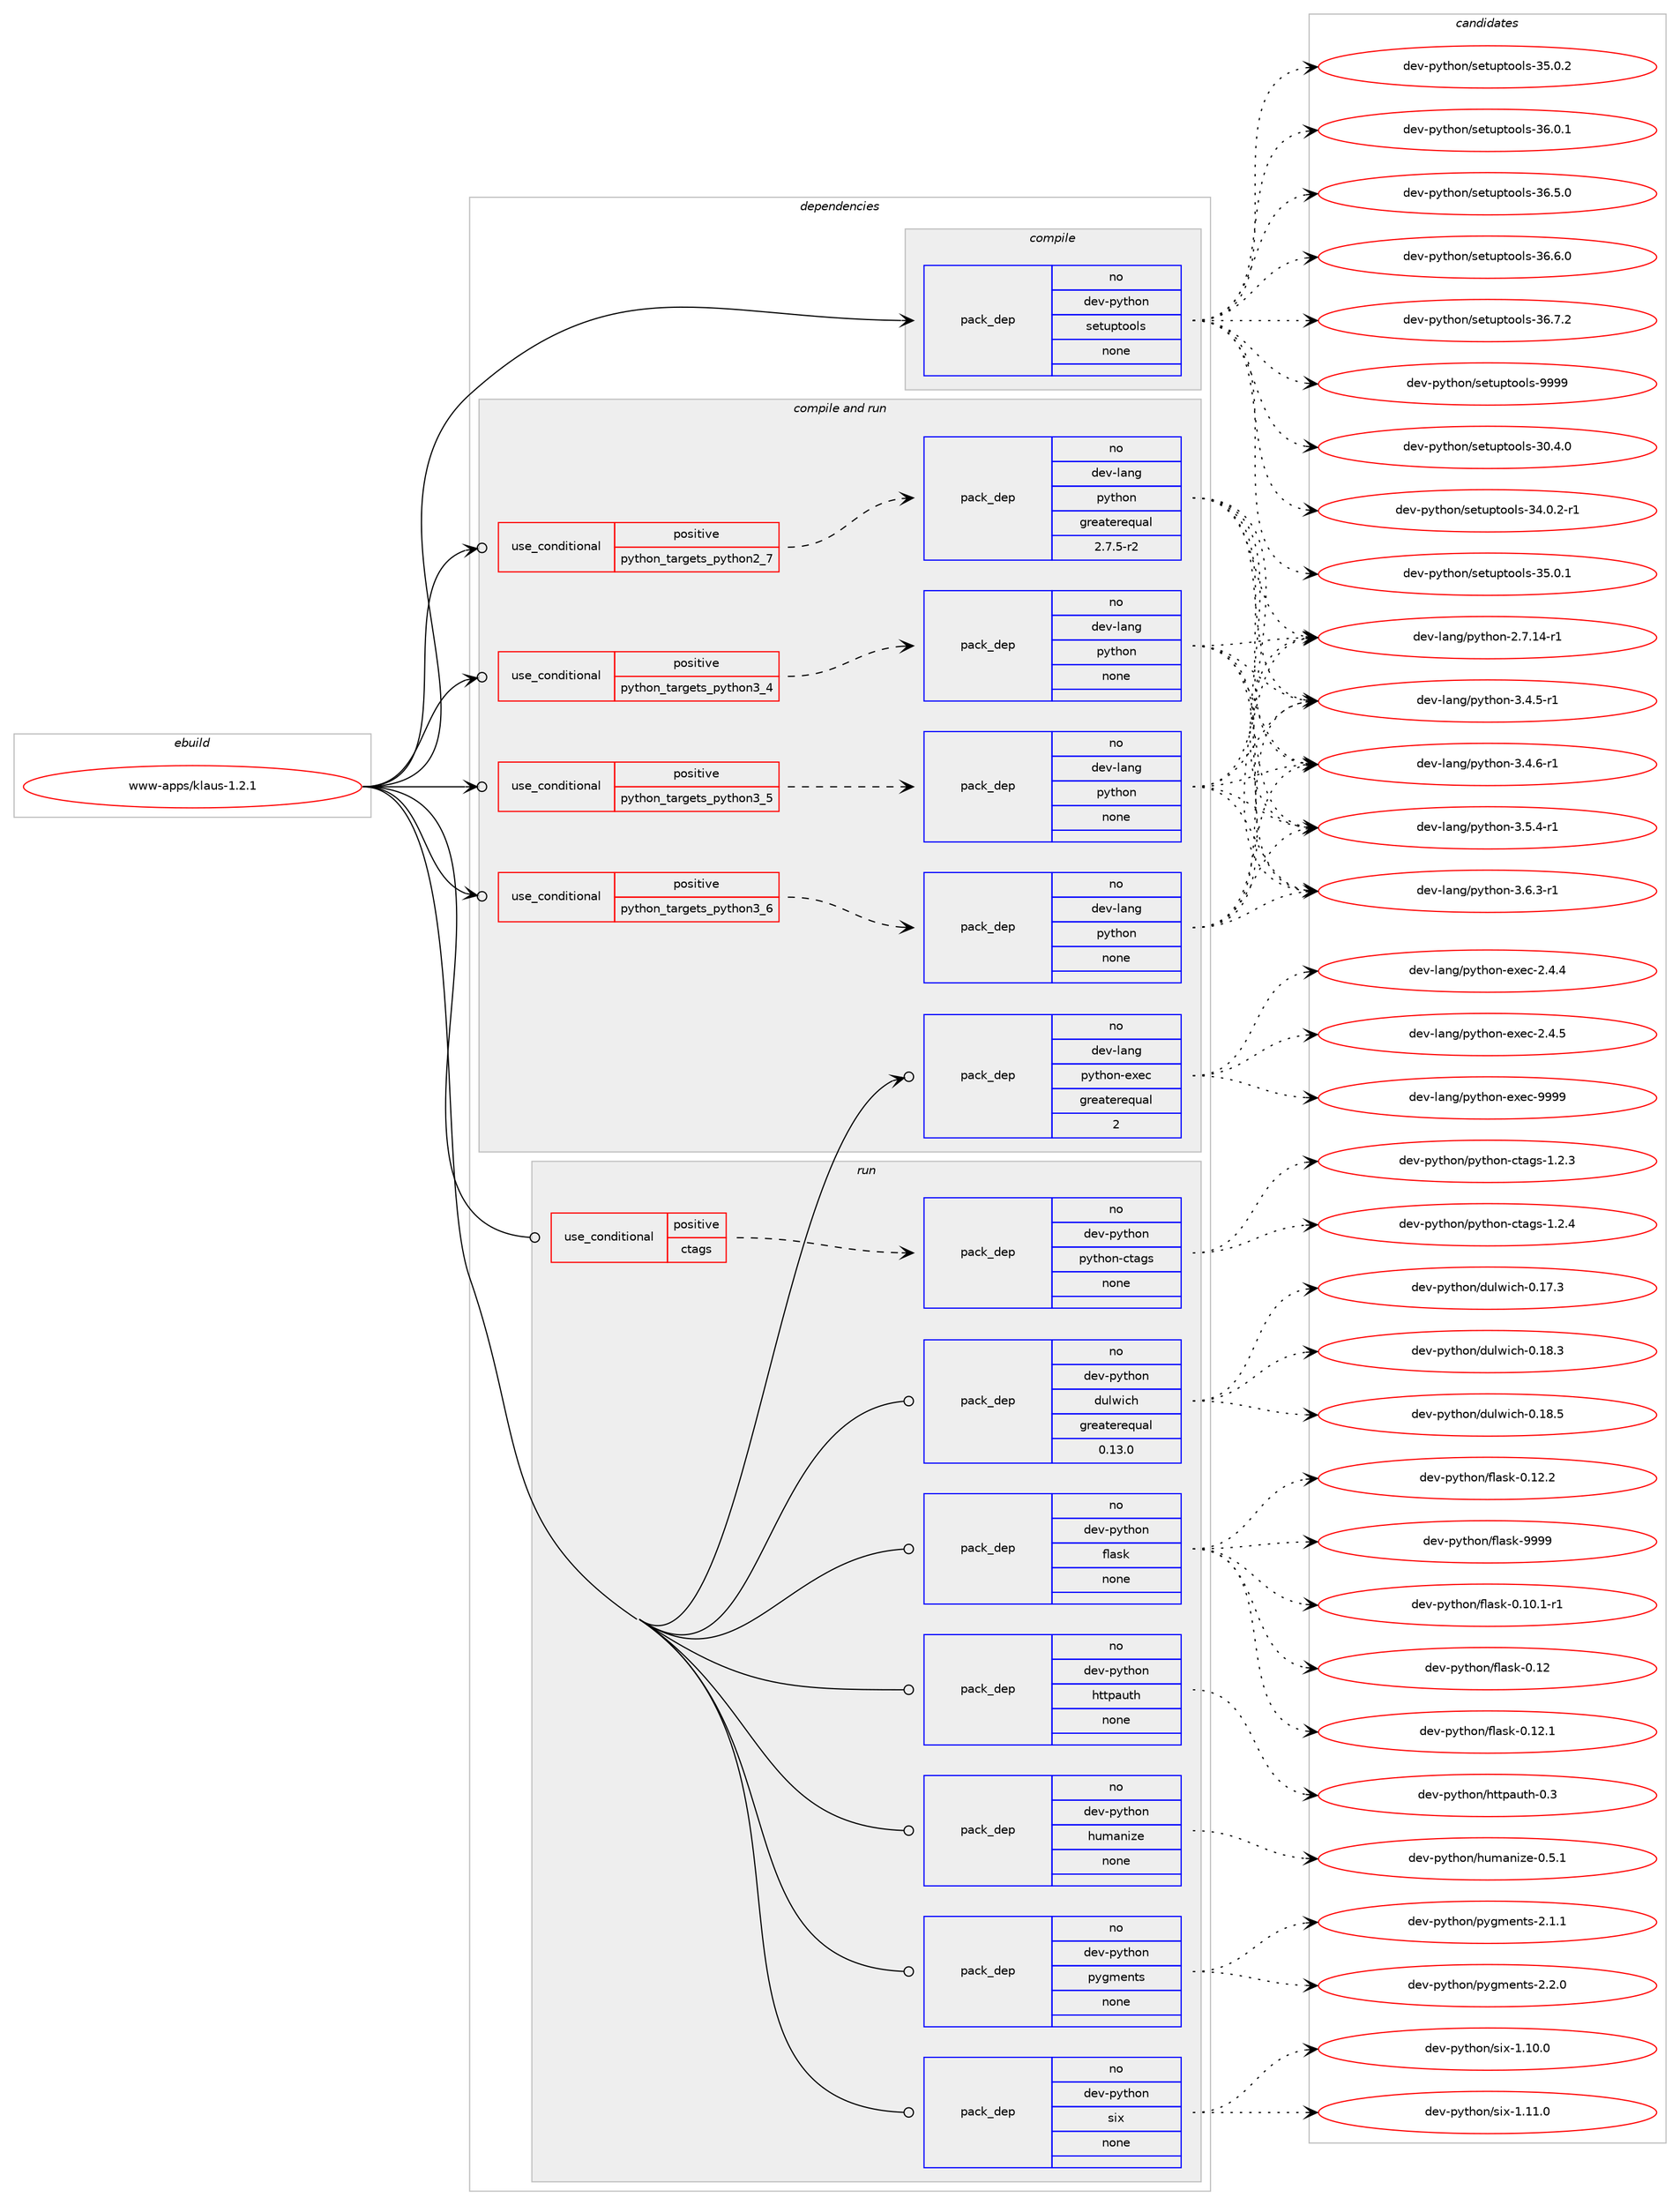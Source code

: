 digraph prolog {

# *************
# Graph options
# *************

newrank=true;
concentrate=true;
compound=true;
graph [rankdir=LR,fontname=Helvetica,fontsize=10,ranksep=1.5];#, ranksep=2.5, nodesep=0.2];
edge  [arrowhead=vee];
node  [fontname=Helvetica,fontsize=10];

# **********
# The ebuild
# **********

subgraph cluster_leftcol {
color=gray;
rank=same;
label=<<i>ebuild</i>>;
id [label="www-apps/klaus-1.2.1", color=red, width=4, href="../www-apps/klaus-1.2.1.svg"];
}

# ****************
# The dependencies
# ****************

subgraph cluster_midcol {
color=gray;
label=<<i>dependencies</i>>;
subgraph cluster_compile {
fillcolor="#eeeeee";
style=filled;
label=<<i>compile</i>>;
subgraph pack4436 {
dependency5068 [label=<<TABLE BORDER="0" CELLBORDER="1" CELLSPACING="0" CELLPADDING="4" WIDTH="220"><TR><TD ROWSPAN="6" CELLPADDING="30">pack_dep</TD></TR><TR><TD WIDTH="110">no</TD></TR><TR><TD>dev-python</TD></TR><TR><TD>setuptools</TD></TR><TR><TD>none</TD></TR><TR><TD></TD></TR></TABLE>>, shape=none, color=blue];
}
id:e -> dependency5068:w [weight=20,style="solid",arrowhead="vee"];
}
subgraph cluster_compileandrun {
fillcolor="#eeeeee";
style=filled;
label=<<i>compile and run</i>>;
subgraph cond548 {
dependency5069 [label=<<TABLE BORDER="0" CELLBORDER="1" CELLSPACING="0" CELLPADDING="4"><TR><TD ROWSPAN="3" CELLPADDING="10">use_conditional</TD></TR><TR><TD>positive</TD></TR><TR><TD>python_targets_python2_7</TD></TR></TABLE>>, shape=none, color=red];
subgraph pack4437 {
dependency5070 [label=<<TABLE BORDER="0" CELLBORDER="1" CELLSPACING="0" CELLPADDING="4" WIDTH="220"><TR><TD ROWSPAN="6" CELLPADDING="30">pack_dep</TD></TR><TR><TD WIDTH="110">no</TD></TR><TR><TD>dev-lang</TD></TR><TR><TD>python</TD></TR><TR><TD>greaterequal</TD></TR><TR><TD>2.7.5-r2</TD></TR></TABLE>>, shape=none, color=blue];
}
dependency5069:e -> dependency5070:w [weight=20,style="dashed",arrowhead="vee"];
}
id:e -> dependency5069:w [weight=20,style="solid",arrowhead="odotvee"];
subgraph cond549 {
dependency5071 [label=<<TABLE BORDER="0" CELLBORDER="1" CELLSPACING="0" CELLPADDING="4"><TR><TD ROWSPAN="3" CELLPADDING="10">use_conditional</TD></TR><TR><TD>positive</TD></TR><TR><TD>python_targets_python3_4</TD></TR></TABLE>>, shape=none, color=red];
subgraph pack4438 {
dependency5072 [label=<<TABLE BORDER="0" CELLBORDER="1" CELLSPACING="0" CELLPADDING="4" WIDTH="220"><TR><TD ROWSPAN="6" CELLPADDING="30">pack_dep</TD></TR><TR><TD WIDTH="110">no</TD></TR><TR><TD>dev-lang</TD></TR><TR><TD>python</TD></TR><TR><TD>none</TD></TR><TR><TD></TD></TR></TABLE>>, shape=none, color=blue];
}
dependency5071:e -> dependency5072:w [weight=20,style="dashed",arrowhead="vee"];
}
id:e -> dependency5071:w [weight=20,style="solid",arrowhead="odotvee"];
subgraph cond550 {
dependency5073 [label=<<TABLE BORDER="0" CELLBORDER="1" CELLSPACING="0" CELLPADDING="4"><TR><TD ROWSPAN="3" CELLPADDING="10">use_conditional</TD></TR><TR><TD>positive</TD></TR><TR><TD>python_targets_python3_5</TD></TR></TABLE>>, shape=none, color=red];
subgraph pack4439 {
dependency5074 [label=<<TABLE BORDER="0" CELLBORDER="1" CELLSPACING="0" CELLPADDING="4" WIDTH="220"><TR><TD ROWSPAN="6" CELLPADDING="30">pack_dep</TD></TR><TR><TD WIDTH="110">no</TD></TR><TR><TD>dev-lang</TD></TR><TR><TD>python</TD></TR><TR><TD>none</TD></TR><TR><TD></TD></TR></TABLE>>, shape=none, color=blue];
}
dependency5073:e -> dependency5074:w [weight=20,style="dashed",arrowhead="vee"];
}
id:e -> dependency5073:w [weight=20,style="solid",arrowhead="odotvee"];
subgraph cond551 {
dependency5075 [label=<<TABLE BORDER="0" CELLBORDER="1" CELLSPACING="0" CELLPADDING="4"><TR><TD ROWSPAN="3" CELLPADDING="10">use_conditional</TD></TR><TR><TD>positive</TD></TR><TR><TD>python_targets_python3_6</TD></TR></TABLE>>, shape=none, color=red];
subgraph pack4440 {
dependency5076 [label=<<TABLE BORDER="0" CELLBORDER="1" CELLSPACING="0" CELLPADDING="4" WIDTH="220"><TR><TD ROWSPAN="6" CELLPADDING="30">pack_dep</TD></TR><TR><TD WIDTH="110">no</TD></TR><TR><TD>dev-lang</TD></TR><TR><TD>python</TD></TR><TR><TD>none</TD></TR><TR><TD></TD></TR></TABLE>>, shape=none, color=blue];
}
dependency5075:e -> dependency5076:w [weight=20,style="dashed",arrowhead="vee"];
}
id:e -> dependency5075:w [weight=20,style="solid",arrowhead="odotvee"];
subgraph pack4441 {
dependency5077 [label=<<TABLE BORDER="0" CELLBORDER="1" CELLSPACING="0" CELLPADDING="4" WIDTH="220"><TR><TD ROWSPAN="6" CELLPADDING="30">pack_dep</TD></TR><TR><TD WIDTH="110">no</TD></TR><TR><TD>dev-lang</TD></TR><TR><TD>python-exec</TD></TR><TR><TD>greaterequal</TD></TR><TR><TD>2</TD></TR></TABLE>>, shape=none, color=blue];
}
id:e -> dependency5077:w [weight=20,style="solid",arrowhead="odotvee"];
}
subgraph cluster_run {
fillcolor="#eeeeee";
style=filled;
label=<<i>run</i>>;
subgraph cond552 {
dependency5078 [label=<<TABLE BORDER="0" CELLBORDER="1" CELLSPACING="0" CELLPADDING="4"><TR><TD ROWSPAN="3" CELLPADDING="10">use_conditional</TD></TR><TR><TD>positive</TD></TR><TR><TD>ctags</TD></TR></TABLE>>, shape=none, color=red];
subgraph pack4442 {
dependency5079 [label=<<TABLE BORDER="0" CELLBORDER="1" CELLSPACING="0" CELLPADDING="4" WIDTH="220"><TR><TD ROWSPAN="6" CELLPADDING="30">pack_dep</TD></TR><TR><TD WIDTH="110">no</TD></TR><TR><TD>dev-python</TD></TR><TR><TD>python-ctags</TD></TR><TR><TD>none</TD></TR><TR><TD></TD></TR></TABLE>>, shape=none, color=blue];
}
dependency5078:e -> dependency5079:w [weight=20,style="dashed",arrowhead="vee"];
}
id:e -> dependency5078:w [weight=20,style="solid",arrowhead="odot"];
subgraph pack4443 {
dependency5080 [label=<<TABLE BORDER="0" CELLBORDER="1" CELLSPACING="0" CELLPADDING="4" WIDTH="220"><TR><TD ROWSPAN="6" CELLPADDING="30">pack_dep</TD></TR><TR><TD WIDTH="110">no</TD></TR><TR><TD>dev-python</TD></TR><TR><TD>dulwich</TD></TR><TR><TD>greaterequal</TD></TR><TR><TD>0.13.0</TD></TR></TABLE>>, shape=none, color=blue];
}
id:e -> dependency5080:w [weight=20,style="solid",arrowhead="odot"];
subgraph pack4444 {
dependency5081 [label=<<TABLE BORDER="0" CELLBORDER="1" CELLSPACING="0" CELLPADDING="4" WIDTH="220"><TR><TD ROWSPAN="6" CELLPADDING="30">pack_dep</TD></TR><TR><TD WIDTH="110">no</TD></TR><TR><TD>dev-python</TD></TR><TR><TD>flask</TD></TR><TR><TD>none</TD></TR><TR><TD></TD></TR></TABLE>>, shape=none, color=blue];
}
id:e -> dependency5081:w [weight=20,style="solid",arrowhead="odot"];
subgraph pack4445 {
dependency5082 [label=<<TABLE BORDER="0" CELLBORDER="1" CELLSPACING="0" CELLPADDING="4" WIDTH="220"><TR><TD ROWSPAN="6" CELLPADDING="30">pack_dep</TD></TR><TR><TD WIDTH="110">no</TD></TR><TR><TD>dev-python</TD></TR><TR><TD>httpauth</TD></TR><TR><TD>none</TD></TR><TR><TD></TD></TR></TABLE>>, shape=none, color=blue];
}
id:e -> dependency5082:w [weight=20,style="solid",arrowhead="odot"];
subgraph pack4446 {
dependency5083 [label=<<TABLE BORDER="0" CELLBORDER="1" CELLSPACING="0" CELLPADDING="4" WIDTH="220"><TR><TD ROWSPAN="6" CELLPADDING="30">pack_dep</TD></TR><TR><TD WIDTH="110">no</TD></TR><TR><TD>dev-python</TD></TR><TR><TD>humanize</TD></TR><TR><TD>none</TD></TR><TR><TD></TD></TR></TABLE>>, shape=none, color=blue];
}
id:e -> dependency5083:w [weight=20,style="solid",arrowhead="odot"];
subgraph pack4447 {
dependency5084 [label=<<TABLE BORDER="0" CELLBORDER="1" CELLSPACING="0" CELLPADDING="4" WIDTH="220"><TR><TD ROWSPAN="6" CELLPADDING="30">pack_dep</TD></TR><TR><TD WIDTH="110">no</TD></TR><TR><TD>dev-python</TD></TR><TR><TD>pygments</TD></TR><TR><TD>none</TD></TR><TR><TD></TD></TR></TABLE>>, shape=none, color=blue];
}
id:e -> dependency5084:w [weight=20,style="solid",arrowhead="odot"];
subgraph pack4448 {
dependency5085 [label=<<TABLE BORDER="0" CELLBORDER="1" CELLSPACING="0" CELLPADDING="4" WIDTH="220"><TR><TD ROWSPAN="6" CELLPADDING="30">pack_dep</TD></TR><TR><TD WIDTH="110">no</TD></TR><TR><TD>dev-python</TD></TR><TR><TD>six</TD></TR><TR><TD>none</TD></TR><TR><TD></TD></TR></TABLE>>, shape=none, color=blue];
}
id:e -> dependency5085:w [weight=20,style="solid",arrowhead="odot"];
}
}

# **************
# The candidates
# **************

subgraph cluster_choices {
rank=same;
color=gray;
label=<<i>candidates</i>>;

subgraph choice4436 {
color=black;
nodesep=1;
choice100101118451121211161041111104711510111611711211611111110811545514846524648 [label="dev-python/setuptools-30.4.0", color=red, width=4,href="../dev-python/setuptools-30.4.0.svg"];
choice1001011184511212111610411111047115101116117112116111111108115455152464846504511449 [label="dev-python/setuptools-34.0.2-r1", color=red, width=4,href="../dev-python/setuptools-34.0.2-r1.svg"];
choice100101118451121211161041111104711510111611711211611111110811545515346484649 [label="dev-python/setuptools-35.0.1", color=red, width=4,href="../dev-python/setuptools-35.0.1.svg"];
choice100101118451121211161041111104711510111611711211611111110811545515346484650 [label="dev-python/setuptools-35.0.2", color=red, width=4,href="../dev-python/setuptools-35.0.2.svg"];
choice100101118451121211161041111104711510111611711211611111110811545515446484649 [label="dev-python/setuptools-36.0.1", color=red, width=4,href="../dev-python/setuptools-36.0.1.svg"];
choice100101118451121211161041111104711510111611711211611111110811545515446534648 [label="dev-python/setuptools-36.5.0", color=red, width=4,href="../dev-python/setuptools-36.5.0.svg"];
choice100101118451121211161041111104711510111611711211611111110811545515446544648 [label="dev-python/setuptools-36.6.0", color=red, width=4,href="../dev-python/setuptools-36.6.0.svg"];
choice100101118451121211161041111104711510111611711211611111110811545515446554650 [label="dev-python/setuptools-36.7.2", color=red, width=4,href="../dev-python/setuptools-36.7.2.svg"];
choice10010111845112121116104111110471151011161171121161111111081154557575757 [label="dev-python/setuptools-9999", color=red, width=4,href="../dev-python/setuptools-9999.svg"];
dependency5068:e -> choice100101118451121211161041111104711510111611711211611111110811545514846524648:w [style=dotted,weight="100"];
dependency5068:e -> choice1001011184511212111610411111047115101116117112116111111108115455152464846504511449:w [style=dotted,weight="100"];
dependency5068:e -> choice100101118451121211161041111104711510111611711211611111110811545515346484649:w [style=dotted,weight="100"];
dependency5068:e -> choice100101118451121211161041111104711510111611711211611111110811545515346484650:w [style=dotted,weight="100"];
dependency5068:e -> choice100101118451121211161041111104711510111611711211611111110811545515446484649:w [style=dotted,weight="100"];
dependency5068:e -> choice100101118451121211161041111104711510111611711211611111110811545515446534648:w [style=dotted,weight="100"];
dependency5068:e -> choice100101118451121211161041111104711510111611711211611111110811545515446544648:w [style=dotted,weight="100"];
dependency5068:e -> choice100101118451121211161041111104711510111611711211611111110811545515446554650:w [style=dotted,weight="100"];
dependency5068:e -> choice10010111845112121116104111110471151011161171121161111111081154557575757:w [style=dotted,weight="100"];
}
subgraph choice4437 {
color=black;
nodesep=1;
choice100101118451089711010347112121116104111110455046554649524511449 [label="dev-lang/python-2.7.14-r1", color=red, width=4,href="../dev-lang/python-2.7.14-r1.svg"];
choice1001011184510897110103471121211161041111104551465246534511449 [label="dev-lang/python-3.4.5-r1", color=red, width=4,href="../dev-lang/python-3.4.5-r1.svg"];
choice1001011184510897110103471121211161041111104551465246544511449 [label="dev-lang/python-3.4.6-r1", color=red, width=4,href="../dev-lang/python-3.4.6-r1.svg"];
choice1001011184510897110103471121211161041111104551465346524511449 [label="dev-lang/python-3.5.4-r1", color=red, width=4,href="../dev-lang/python-3.5.4-r1.svg"];
choice1001011184510897110103471121211161041111104551465446514511449 [label="dev-lang/python-3.6.3-r1", color=red, width=4,href="../dev-lang/python-3.6.3-r1.svg"];
dependency5070:e -> choice100101118451089711010347112121116104111110455046554649524511449:w [style=dotted,weight="100"];
dependency5070:e -> choice1001011184510897110103471121211161041111104551465246534511449:w [style=dotted,weight="100"];
dependency5070:e -> choice1001011184510897110103471121211161041111104551465246544511449:w [style=dotted,weight="100"];
dependency5070:e -> choice1001011184510897110103471121211161041111104551465346524511449:w [style=dotted,weight="100"];
dependency5070:e -> choice1001011184510897110103471121211161041111104551465446514511449:w [style=dotted,weight="100"];
}
subgraph choice4438 {
color=black;
nodesep=1;
choice100101118451089711010347112121116104111110455046554649524511449 [label="dev-lang/python-2.7.14-r1", color=red, width=4,href="../dev-lang/python-2.7.14-r1.svg"];
choice1001011184510897110103471121211161041111104551465246534511449 [label="dev-lang/python-3.4.5-r1", color=red, width=4,href="../dev-lang/python-3.4.5-r1.svg"];
choice1001011184510897110103471121211161041111104551465246544511449 [label="dev-lang/python-3.4.6-r1", color=red, width=4,href="../dev-lang/python-3.4.6-r1.svg"];
choice1001011184510897110103471121211161041111104551465346524511449 [label="dev-lang/python-3.5.4-r1", color=red, width=4,href="../dev-lang/python-3.5.4-r1.svg"];
choice1001011184510897110103471121211161041111104551465446514511449 [label="dev-lang/python-3.6.3-r1", color=red, width=4,href="../dev-lang/python-3.6.3-r1.svg"];
dependency5072:e -> choice100101118451089711010347112121116104111110455046554649524511449:w [style=dotted,weight="100"];
dependency5072:e -> choice1001011184510897110103471121211161041111104551465246534511449:w [style=dotted,weight="100"];
dependency5072:e -> choice1001011184510897110103471121211161041111104551465246544511449:w [style=dotted,weight="100"];
dependency5072:e -> choice1001011184510897110103471121211161041111104551465346524511449:w [style=dotted,weight="100"];
dependency5072:e -> choice1001011184510897110103471121211161041111104551465446514511449:w [style=dotted,weight="100"];
}
subgraph choice4439 {
color=black;
nodesep=1;
choice100101118451089711010347112121116104111110455046554649524511449 [label="dev-lang/python-2.7.14-r1", color=red, width=4,href="../dev-lang/python-2.7.14-r1.svg"];
choice1001011184510897110103471121211161041111104551465246534511449 [label="dev-lang/python-3.4.5-r1", color=red, width=4,href="../dev-lang/python-3.4.5-r1.svg"];
choice1001011184510897110103471121211161041111104551465246544511449 [label="dev-lang/python-3.4.6-r1", color=red, width=4,href="../dev-lang/python-3.4.6-r1.svg"];
choice1001011184510897110103471121211161041111104551465346524511449 [label="dev-lang/python-3.5.4-r1", color=red, width=4,href="../dev-lang/python-3.5.4-r1.svg"];
choice1001011184510897110103471121211161041111104551465446514511449 [label="dev-lang/python-3.6.3-r1", color=red, width=4,href="../dev-lang/python-3.6.3-r1.svg"];
dependency5074:e -> choice100101118451089711010347112121116104111110455046554649524511449:w [style=dotted,weight="100"];
dependency5074:e -> choice1001011184510897110103471121211161041111104551465246534511449:w [style=dotted,weight="100"];
dependency5074:e -> choice1001011184510897110103471121211161041111104551465246544511449:w [style=dotted,weight="100"];
dependency5074:e -> choice1001011184510897110103471121211161041111104551465346524511449:w [style=dotted,weight="100"];
dependency5074:e -> choice1001011184510897110103471121211161041111104551465446514511449:w [style=dotted,weight="100"];
}
subgraph choice4440 {
color=black;
nodesep=1;
choice100101118451089711010347112121116104111110455046554649524511449 [label="dev-lang/python-2.7.14-r1", color=red, width=4,href="../dev-lang/python-2.7.14-r1.svg"];
choice1001011184510897110103471121211161041111104551465246534511449 [label="dev-lang/python-3.4.5-r1", color=red, width=4,href="../dev-lang/python-3.4.5-r1.svg"];
choice1001011184510897110103471121211161041111104551465246544511449 [label="dev-lang/python-3.4.6-r1", color=red, width=4,href="../dev-lang/python-3.4.6-r1.svg"];
choice1001011184510897110103471121211161041111104551465346524511449 [label="dev-lang/python-3.5.4-r1", color=red, width=4,href="../dev-lang/python-3.5.4-r1.svg"];
choice1001011184510897110103471121211161041111104551465446514511449 [label="dev-lang/python-3.6.3-r1", color=red, width=4,href="../dev-lang/python-3.6.3-r1.svg"];
dependency5076:e -> choice100101118451089711010347112121116104111110455046554649524511449:w [style=dotted,weight="100"];
dependency5076:e -> choice1001011184510897110103471121211161041111104551465246534511449:w [style=dotted,weight="100"];
dependency5076:e -> choice1001011184510897110103471121211161041111104551465246544511449:w [style=dotted,weight="100"];
dependency5076:e -> choice1001011184510897110103471121211161041111104551465346524511449:w [style=dotted,weight="100"];
dependency5076:e -> choice1001011184510897110103471121211161041111104551465446514511449:w [style=dotted,weight="100"];
}
subgraph choice4441 {
color=black;
nodesep=1;
choice1001011184510897110103471121211161041111104510112010199455046524652 [label="dev-lang/python-exec-2.4.4", color=red, width=4,href="../dev-lang/python-exec-2.4.4.svg"];
choice1001011184510897110103471121211161041111104510112010199455046524653 [label="dev-lang/python-exec-2.4.5", color=red, width=4,href="../dev-lang/python-exec-2.4.5.svg"];
choice10010111845108971101034711212111610411111045101120101994557575757 [label="dev-lang/python-exec-9999", color=red, width=4,href="../dev-lang/python-exec-9999.svg"];
dependency5077:e -> choice1001011184510897110103471121211161041111104510112010199455046524652:w [style=dotted,weight="100"];
dependency5077:e -> choice1001011184510897110103471121211161041111104510112010199455046524653:w [style=dotted,weight="100"];
dependency5077:e -> choice10010111845108971101034711212111610411111045101120101994557575757:w [style=dotted,weight="100"];
}
subgraph choice4442 {
color=black;
nodesep=1;
choice1001011184511212111610411111047112121116104111110459911697103115454946504651 [label="dev-python/python-ctags-1.2.3", color=red, width=4,href="../dev-python/python-ctags-1.2.3.svg"];
choice1001011184511212111610411111047112121116104111110459911697103115454946504652 [label="dev-python/python-ctags-1.2.4", color=red, width=4,href="../dev-python/python-ctags-1.2.4.svg"];
dependency5079:e -> choice1001011184511212111610411111047112121116104111110459911697103115454946504651:w [style=dotted,weight="100"];
dependency5079:e -> choice1001011184511212111610411111047112121116104111110459911697103115454946504652:w [style=dotted,weight="100"];
}
subgraph choice4443 {
color=black;
nodesep=1;
choice10010111845112121116104111110471001171081191059910445484649554651 [label="dev-python/dulwich-0.17.3", color=red, width=4,href="../dev-python/dulwich-0.17.3.svg"];
choice10010111845112121116104111110471001171081191059910445484649564651 [label="dev-python/dulwich-0.18.3", color=red, width=4,href="../dev-python/dulwich-0.18.3.svg"];
choice10010111845112121116104111110471001171081191059910445484649564653 [label="dev-python/dulwich-0.18.5", color=red, width=4,href="../dev-python/dulwich-0.18.5.svg"];
dependency5080:e -> choice10010111845112121116104111110471001171081191059910445484649554651:w [style=dotted,weight="100"];
dependency5080:e -> choice10010111845112121116104111110471001171081191059910445484649564651:w [style=dotted,weight="100"];
dependency5080:e -> choice10010111845112121116104111110471001171081191059910445484649564653:w [style=dotted,weight="100"];
}
subgraph choice4444 {
color=black;
nodesep=1;
choice100101118451121211161041111104710210897115107454846494846494511449 [label="dev-python/flask-0.10.1-r1", color=red, width=4,href="../dev-python/flask-0.10.1-r1.svg"];
choice1001011184511212111610411111047102108971151074548464950 [label="dev-python/flask-0.12", color=red, width=4,href="../dev-python/flask-0.12.svg"];
choice10010111845112121116104111110471021089711510745484649504649 [label="dev-python/flask-0.12.1", color=red, width=4,href="../dev-python/flask-0.12.1.svg"];
choice10010111845112121116104111110471021089711510745484649504650 [label="dev-python/flask-0.12.2", color=red, width=4,href="../dev-python/flask-0.12.2.svg"];
choice1001011184511212111610411111047102108971151074557575757 [label="dev-python/flask-9999", color=red, width=4,href="../dev-python/flask-9999.svg"];
dependency5081:e -> choice100101118451121211161041111104710210897115107454846494846494511449:w [style=dotted,weight="100"];
dependency5081:e -> choice1001011184511212111610411111047102108971151074548464950:w [style=dotted,weight="100"];
dependency5081:e -> choice10010111845112121116104111110471021089711510745484649504649:w [style=dotted,weight="100"];
dependency5081:e -> choice10010111845112121116104111110471021089711510745484649504650:w [style=dotted,weight="100"];
dependency5081:e -> choice1001011184511212111610411111047102108971151074557575757:w [style=dotted,weight="100"];
}
subgraph choice4445 {
color=black;
nodesep=1;
choice10010111845112121116104111110471041161161129711711610445484651 [label="dev-python/httpauth-0.3", color=red, width=4,href="../dev-python/httpauth-0.3.svg"];
dependency5082:e -> choice10010111845112121116104111110471041161161129711711610445484651:w [style=dotted,weight="100"];
}
subgraph choice4446 {
color=black;
nodesep=1;
choice100101118451121211161041111104710411710997110105122101454846534649 [label="dev-python/humanize-0.5.1", color=red, width=4,href="../dev-python/humanize-0.5.1.svg"];
dependency5083:e -> choice100101118451121211161041111104710411710997110105122101454846534649:w [style=dotted,weight="100"];
}
subgraph choice4447 {
color=black;
nodesep=1;
choice1001011184511212111610411111047112121103109101110116115455046494649 [label="dev-python/pygments-2.1.1", color=red, width=4,href="../dev-python/pygments-2.1.1.svg"];
choice1001011184511212111610411111047112121103109101110116115455046504648 [label="dev-python/pygments-2.2.0", color=red, width=4,href="../dev-python/pygments-2.2.0.svg"];
dependency5084:e -> choice1001011184511212111610411111047112121103109101110116115455046494649:w [style=dotted,weight="100"];
dependency5084:e -> choice1001011184511212111610411111047112121103109101110116115455046504648:w [style=dotted,weight="100"];
}
subgraph choice4448 {
color=black;
nodesep=1;
choice100101118451121211161041111104711510512045494649484648 [label="dev-python/six-1.10.0", color=red, width=4,href="../dev-python/six-1.10.0.svg"];
choice100101118451121211161041111104711510512045494649494648 [label="dev-python/six-1.11.0", color=red, width=4,href="../dev-python/six-1.11.0.svg"];
dependency5085:e -> choice100101118451121211161041111104711510512045494649484648:w [style=dotted,weight="100"];
dependency5085:e -> choice100101118451121211161041111104711510512045494649494648:w [style=dotted,weight="100"];
}
}

}
